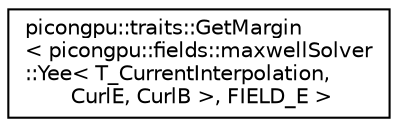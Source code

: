 digraph "Graphical Class Hierarchy"
{
 // LATEX_PDF_SIZE
  edge [fontname="Helvetica",fontsize="10",labelfontname="Helvetica",labelfontsize="10"];
  node [fontname="Helvetica",fontsize="10",shape=record];
  rankdir="LR";
  Node0 [label="picongpu::traits::GetMargin\l\< picongpu::fields::maxwellSolver\l::Yee\< T_CurrentInterpolation,\l CurlE, CurlB \>, FIELD_E \>",height=0.2,width=0.4,color="black", fillcolor="white", style="filled",URL="$structpicongpu_1_1traits_1_1_get_margin_3_01picongpu_1_1fields_1_1maxwell_solver_1_1_yee_3_01_t_eb18e23aa2de4697f960dcbe610a4e5e.html",tooltip=" "];
}
